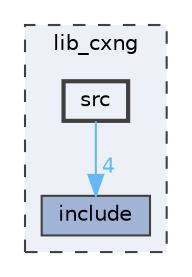 digraph "lib_cxng/src"
{
 // LATEX_PDF_SIZE
  bgcolor="transparent";
  edge [fontname=Helvetica,fontsize=10,labelfontname=Helvetica,labelfontsize=10];
  node [fontname=Helvetica,fontsize=10,shape=box,height=0.2,width=0.4];
  compound=true
  subgraph clusterdir_f19cb56d6ecfeb72444413e62ae31a52 {
    graph [ bgcolor="#edf0f7", pencolor="grey25", label="lib_cxng", fontname=Helvetica,fontsize=10 style="filled,dashed", URL="dir_f19cb56d6ecfeb72444413e62ae31a52.html",tooltip=""]
  dir_a69a61e9293a18e19774232b7e40aad8 [label="include", fillcolor="#a2b4d6", color="grey25", style="filled", URL="dir_a69a61e9293a18e19774232b7e40aad8.html",tooltip=""];
  dir_3b556333513b0dfbea9e13acb833e913 [label="src", fillcolor="#edf0f7", color="grey25", style="filled,bold", URL="dir_3b556333513b0dfbea9e13acb833e913.html",tooltip=""];
  }
  dir_3b556333513b0dfbea9e13acb833e913->dir_a69a61e9293a18e19774232b7e40aad8 [headlabel="4", labeldistance=1.5 headhref="dir_000028_000012.html" color="steelblue1" fontcolor="steelblue1"];
}
